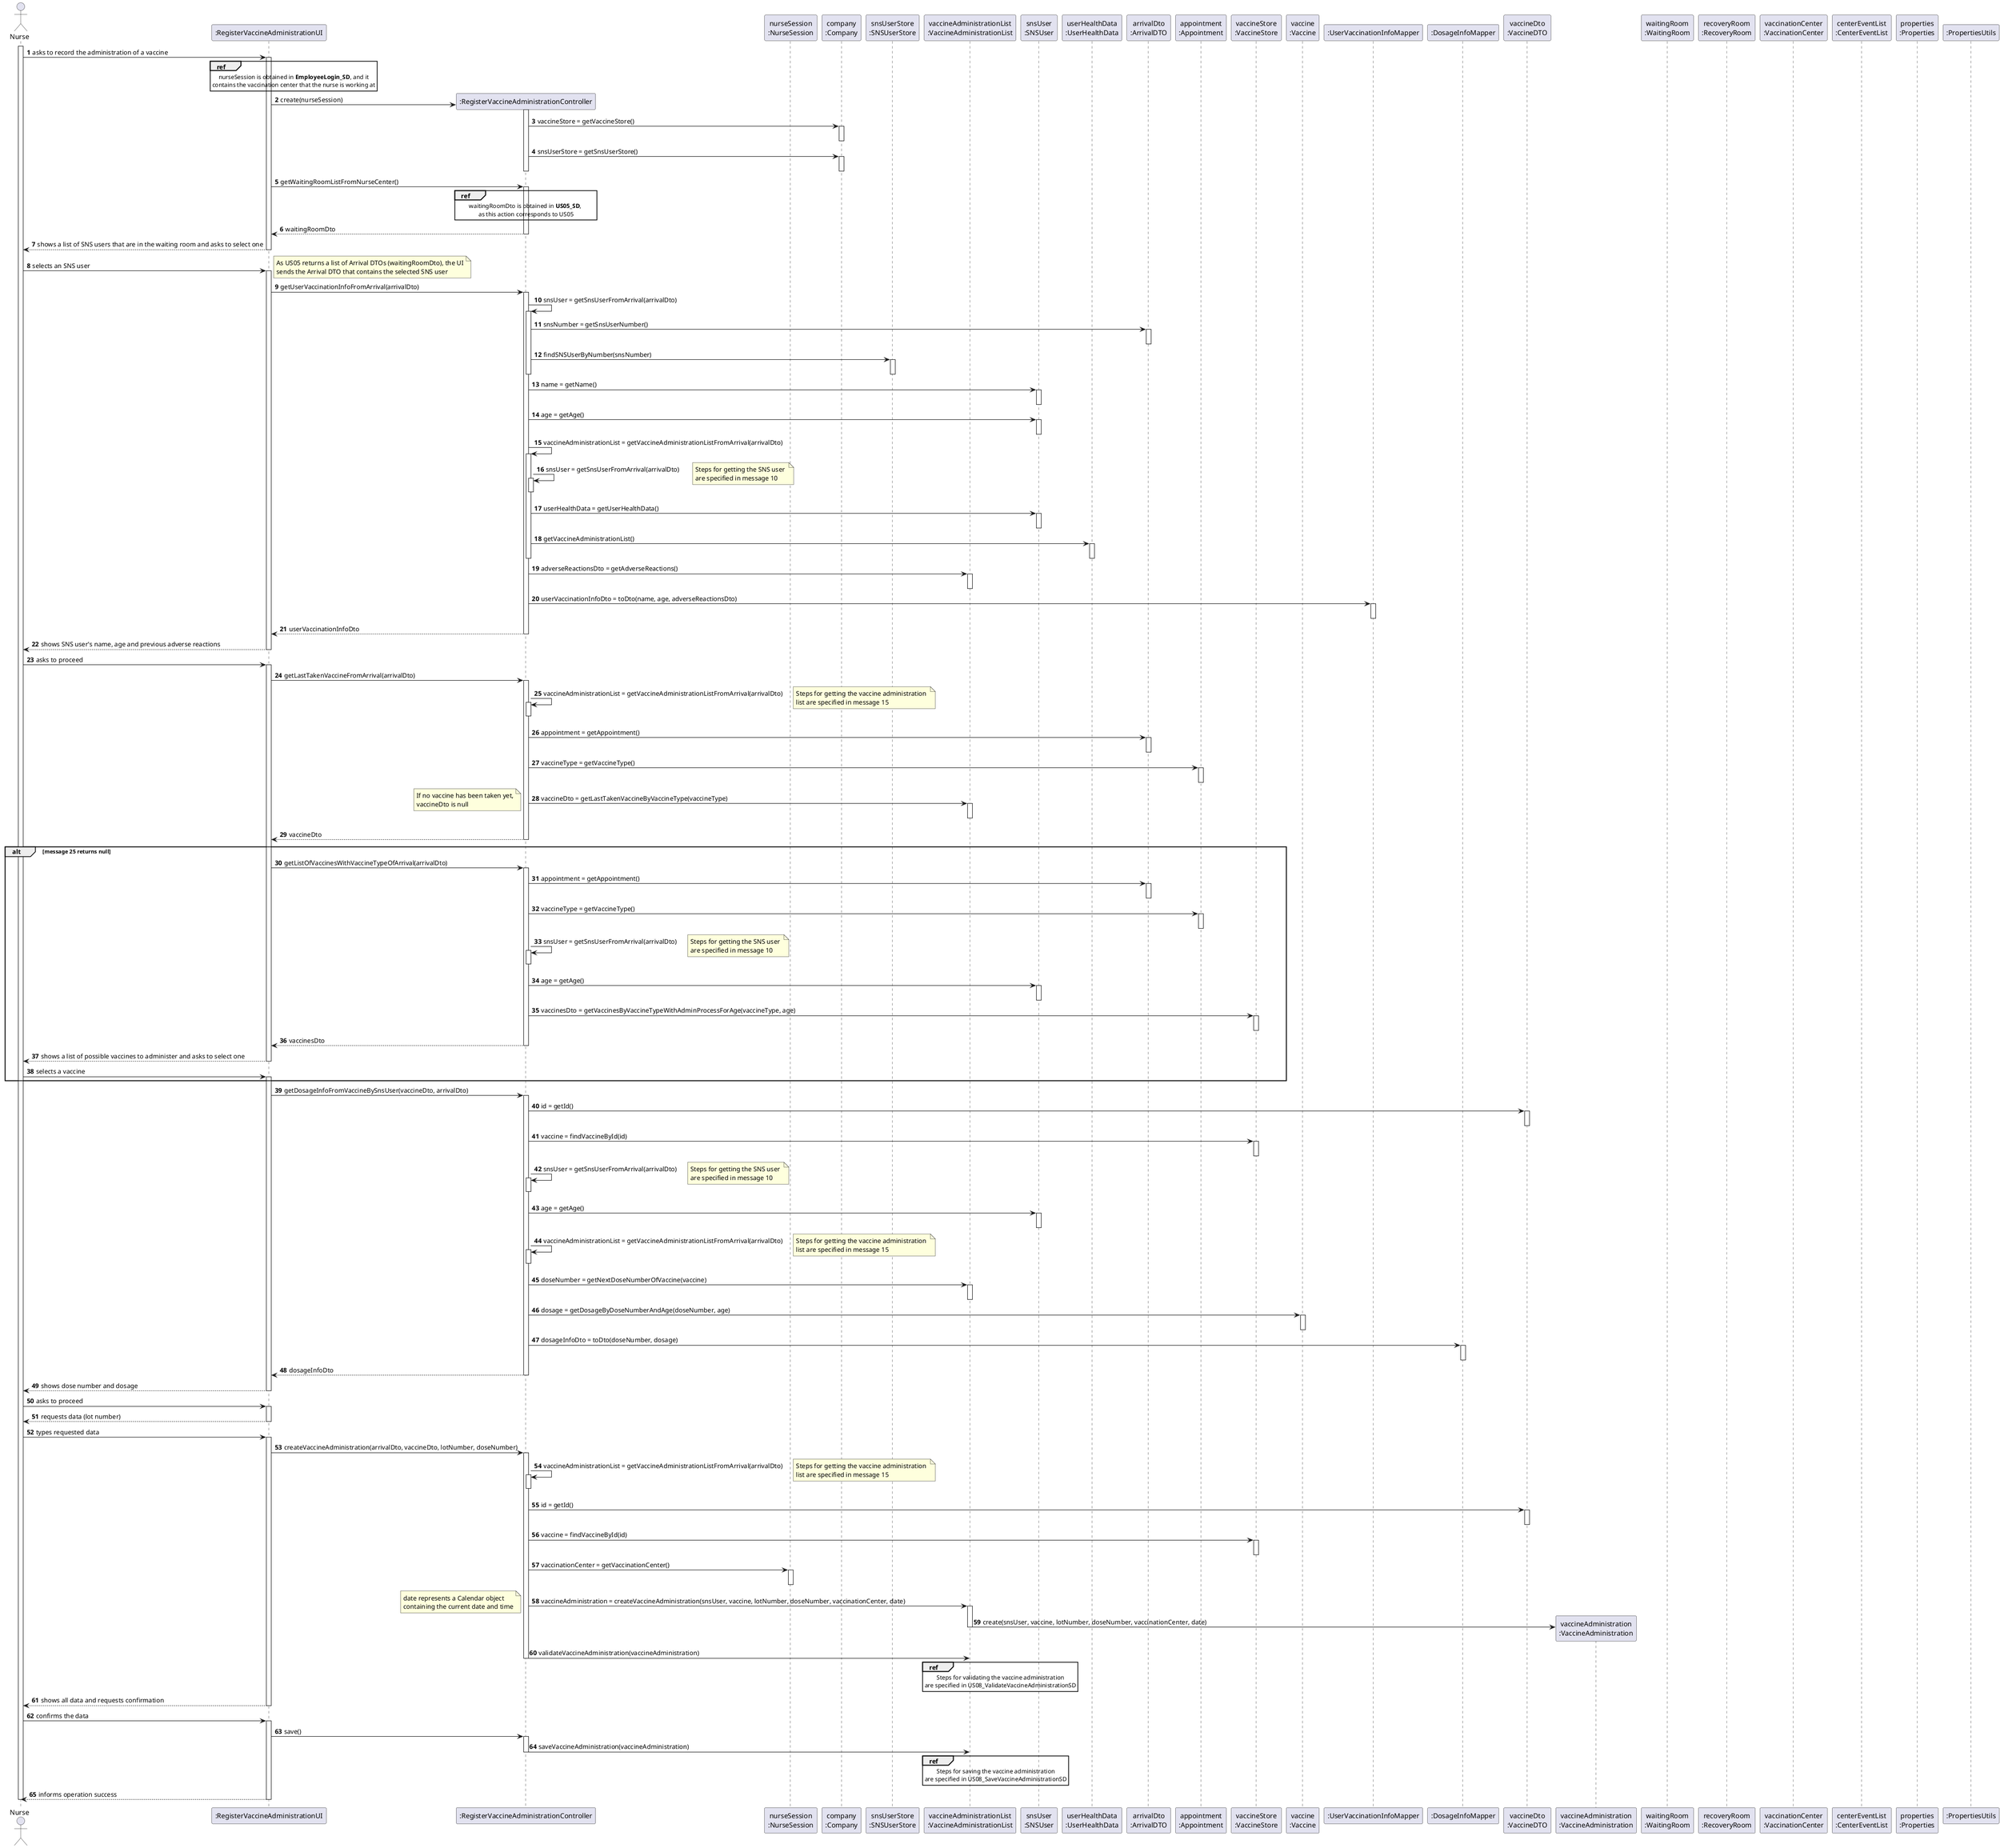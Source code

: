 @startuml US01_SD
autonumber
' hide footbox
actor "Nurse" as nurse

participant ":RegisterVaccineAdministrationUI" as ui
participant ":RegisterVaccineAdministrationController" as controller
participant "nurseSession\n:NurseSession" as nurseSession
participant "company\n:Company" as company
participant "snsUserStore\n:SNSUserStore" as snsUserStore
participant "vaccineAdministrationList\n:VaccineAdministrationList" as vaccineAdministrationList
participant "snsUser\n:SNSUser" as snsUser
participant "userHealthData\n:UserHealthData" as userHealthData
participant "arrivalDto\n:ArrivalDTO" as arrivalDto
participant "appointment\n:Appointment" as appointment
participant "vaccineStore\n:VaccineStore" as vaccineStore
participant "vaccine\n:Vaccine" as vaccine
participant ":UserVaccinationInfoMapper" as userVaccinationInfoMapper
participant ":DosageInfoMapper" as dosageInfoMapper
participant "vaccineDto\n:VaccineDTO" as vaccineDto
participant "vaccineAdministration\n:VaccineAdministration" as vaccineAdministration
participant "waitingRoom\n:WaitingRoom" as waitingRoom
participant "recoveryRoom\n:RecoveryRoom" as recoveryRoom
participant "vaccinationCenter\n:VaccinationCenter" as vaccinationCenter
participant "centerEventList\n:CenterEventList" as centerEventList
participant "properties\n:Properties" as properties
participant ":PropertiesUtils" as propertiesUtils
participant ":UserNotificationMapper" as userNotificationMapper
participant ":SenderFactory" as senderFactory
participant ":Sender" as sender
participant "timer:Timer" as timer
participant "removeRecoveryRoomTask:RemoveRecoveryRoomTask" as removeRecoveryRoomTask

participant "waitingRoomDto\n:List<ArrivalDTO>" as waitingRoomDto
' participant "vaccines\n:List<Vaccine>" as vaccinesList
participant "vaccinesDto\n:List<VaccineDTO>" as vaccinesDtoList
participant "adverseReactionsDto\n:List<AdverseReactionDTO>" as adverseReactionsList

activate nurse

nurse -> ui : asks to record the administration of a vaccine

activate ui
  ref over ui
    nurseSession is obtained in **EmployeeLogin_SD**, and it
    contains the vaccination center that the nurse is working at
  end ref
  ui -> controller** : create(nurseSession)
  activate controller
    controller -> company : vaccineStore = getVaccineStore()
    activate company
    deactivate company
    controller -> company : snsUserStore = getSnsUserStore()
    activate company
    deactivate company
  deactivate controller
  ui -> controller : getWaitingRoomListFromNurseCenter()
  activate controller
    ref over controller
      waitingRoomDto is obtained in **US05_SD**, 
      as this action corresponds to US05
    end ref
    controller --> ui : waitingRoomDto
  deactivate controller
  ui --> nurse : shows a list of SNS users that are in the waiting room and asks to select one
deactivate ui

nurse -> ui : selects an SNS user

activate ui
  note right
    As US05 returns a list of Arrival DTOs (waitingRoomDto), the UI
    sends the Arrival DTO that contains the selected SNS user
  end note
  ui -> controller : getUserVaccinationInfoFromArrival(arrivalDto)
  activate controller
    controller -> controller : snsUser = getSnsUserFromArrival(arrivalDto)
    activate controller
      controller -> arrivalDto : snsNumber = getSnsUserNumber()
      activate arrivalDto
      deactivate arrivalDto
      controller -> snsUserStore : findSNSUserByNumber(snsNumber)
      activate snsUserStore
      deactivate snsUserStore
    deactivate controller
    controller -> snsUser : name = getName()
    activate snsUser
    deactivate snsUser
    controller -> snsUser : age = getAge()
    activate snsUser
    deactivate snsUser
    controller -> controller : vaccineAdministrationList = getVaccineAdministrationListFromArrival(arrivalDto)
    activate controller
      controller -> controller : snsUser = getSnsUserFromArrival(arrivalDto)
      activate controller
      deactivate controller
      note right
        Steps for getting the SNS user 
        are specified in message 10
      end note
      controller -> snsUser : userHealthData = getUserHealthData()
      activate snsUser
      deactivate snsUser
      controller -> userHealthData : getVaccineAdministrationList()
      activate userHealthData
      deactivate userHealthData
    deactivate controller
    controller -> vaccineAdministrationList : adverseReactionsDto = getAdverseReactions()
    activate vaccineAdministrationList
    deactivate vaccineAdministrationList
    controller -> userVaccinationInfoMapper : userVaccinationInfoDto = toDto(name, age, adverseReactionsDto)
    activate userVaccinationInfoMapper
    deactivate userVaccinationInfoMapper
    controller --> ui : userVaccinationInfoDto
  deactivate controller
  ui --> nurse : shows SNS user's name, age and previous adverse reactions
deactivate ui

nurse -> ui : asks to proceed

activate ui
  ui -> controller : getLastTakenVaccineFromArrival(arrivalDto)
  activate controller
    controller -> controller : vaccineAdministrationList = getVaccineAdministrationListFromArrival(arrivalDto)
    activate controller
    deactivate controller
    note right
        Steps for getting the vaccine administration 
        list are specified in message 15
    end note
    controller -> arrivalDto : appointment = getAppointment()
    activate arrivalDto
    deactivate arrivalDto
    controller -> appointment : vaccineType = getVaccineType()
    activate appointment
    deactivate appointment
    controller -> vaccineAdministrationList : vaccineDto = getLastTakenVaccineByVaccineType(vaccineType)
    activate vaccineAdministrationList
    deactivate vaccineAdministrationList
    note left
      If no vaccine has been taken yet,
      vaccineDto is null
    end note
    controller --> ui : vaccineDto
  deactivate controller
  alt message 25 returns null
  ui -> controller : getListOfVaccinesWithVaccineTypeOfArrival(arrivalDto)
  activate controller
    controller -> arrivalDto : appointment = getAppointment()
    activate arrivalDto
    deactivate arrivalDto
    controller -> appointment : vaccineType = getVaccineType()
    activate appointment
    deactivate appointment
    controller -> controller : snsUser = getSnsUserFromArrival(arrivalDto)
    activate controller
    deactivate controller
    note right
      Steps for getting the SNS user 
      are specified in message 10
    end note
    controller -> snsUser : age = getAge()
    activate snsUser
    deactivate snsUser
    controller -> vaccineStore : vaccinesDto = getVaccinesByVaccineTypeWithAdminProcessForAge(vaccineType, age)
    activate vaccineStore
    deactivate vaccineStore
    controller --> ui : vaccinesDto
  deactivate controller
  ui --> nurse : shows a list of possible vaccines to administer and asks to select one
deactivate ui

nurse -> ui : selects a vaccine

activate ui
  end
  ui -> controller : getDosageInfoFromVaccineBySnsUser(vaccineDto, arrivalDto)
  activate controller
    controller -> vaccineDto : id = getId()
    activate vaccineDto
    deactivate vaccineDto
    controller -> vaccineStore : vaccine = findVaccineById(id)
    activate vaccineStore
    deactivate vaccineStore
    controller -> controller : snsUser = getSnsUserFromArrival(arrivalDto)
    activate controller
    deactivate controller
    note right
      Steps for getting the SNS user 
      are specified in message 10
    end note
    controller -> snsUser : age = getAge()
    activate snsUser
    deactivate snsUser
    controller -> controller : vaccineAdministrationList = getVaccineAdministrationListFromArrival(arrivalDto)
    activate controller
    deactivate controller
    note right
        Steps for getting the vaccine administration 
        list are specified in message 15
    end note
    controller -> vaccineAdministrationList : doseNumber = getNextDoseNumberOfVaccine(vaccine)
    activate vaccineAdministrationList
    deactivate vaccineAdministrationList
    controller -> vaccine : dosage = getDosageByDoseNumberAndAge(doseNumber, age)
    activate vaccine
    deactivate vaccine
    controller -> dosageInfoMapper : dosageInfoDto = toDto(doseNumber, dosage)
    activate dosageInfoMapper
    deactivate dosageInfoMapper
    controller --> ui : dosageInfoDto
  deactivate controller
  ui --> nurse : shows dose number and dosage
deactivate ui

nurse -> ui : asks to proceed

activate ui
  ui --> nurse : requests data (lot number)
deactivate ui

nurse -> ui : types requested data

activate ui 
  ui -> controller : createVaccineAdministration(arrivalDto, vaccineDto, lotNumber, doseNumber)
  activate controller
    controller -> controller : vaccineAdministrationList = getVaccineAdministrationListFromArrival(arrivalDto)
    activate controller
    deactivate controller
    note right
        Steps for getting the vaccine administration 
        list are specified in message 15
    end note
    controller -> vaccineDto : id = getId()
    activate vaccineDto
    deactivate vaccineDto
    controller -> vaccineStore : vaccine = findVaccineById(id)
    activate vaccineStore
    deactivate vaccineStore
    controller -> nurseSession : vaccinationCenter = getVaccinationCenter()
    activate nurseSession
    deactivate nurseSession
    controller -> vaccineAdministrationList : vaccineAdministration = createVaccineAdministration(snsUser, vaccine, lotNumber, doseNumber, vaccinationCenter, date)
    note left
      date represents a Calendar object
      containing the current date and time
    end note
    activate vaccineAdministrationList
      vaccineAdministrationList -> vaccineAdministration** : create(snsUser, vaccine, lotNumber, doseNumber, vaccinationCenter, date)
    deactivate vaccineAdministrationList
    controller -> vaccineAdministrationList : validateVaccineAdministration(vaccineAdministration)
    ref over vaccineAdministrationList
      Steps for validating the vaccine administration
      are specified in US08_ValidateVaccineAdministrationSD
    end ref
  deactivate controller
  ui --> nurse : shows all data and requests confirmation
deactivate ui

nurse -> ui : confirms the data

activate ui
  ui -> controller : save()
  activate controller 
    controller -> vaccineAdministrationList : saveVaccineAdministration(vaccineAdministration)
    ref over vaccineAdministrationList
      Steps for saving the vaccine administration
      are specified in US08_SaveVaccineAdministrationSD
    end ref
  deactivate controller
  ui --> nurse: informs operation success
deactivate ui

deactivate nurse
